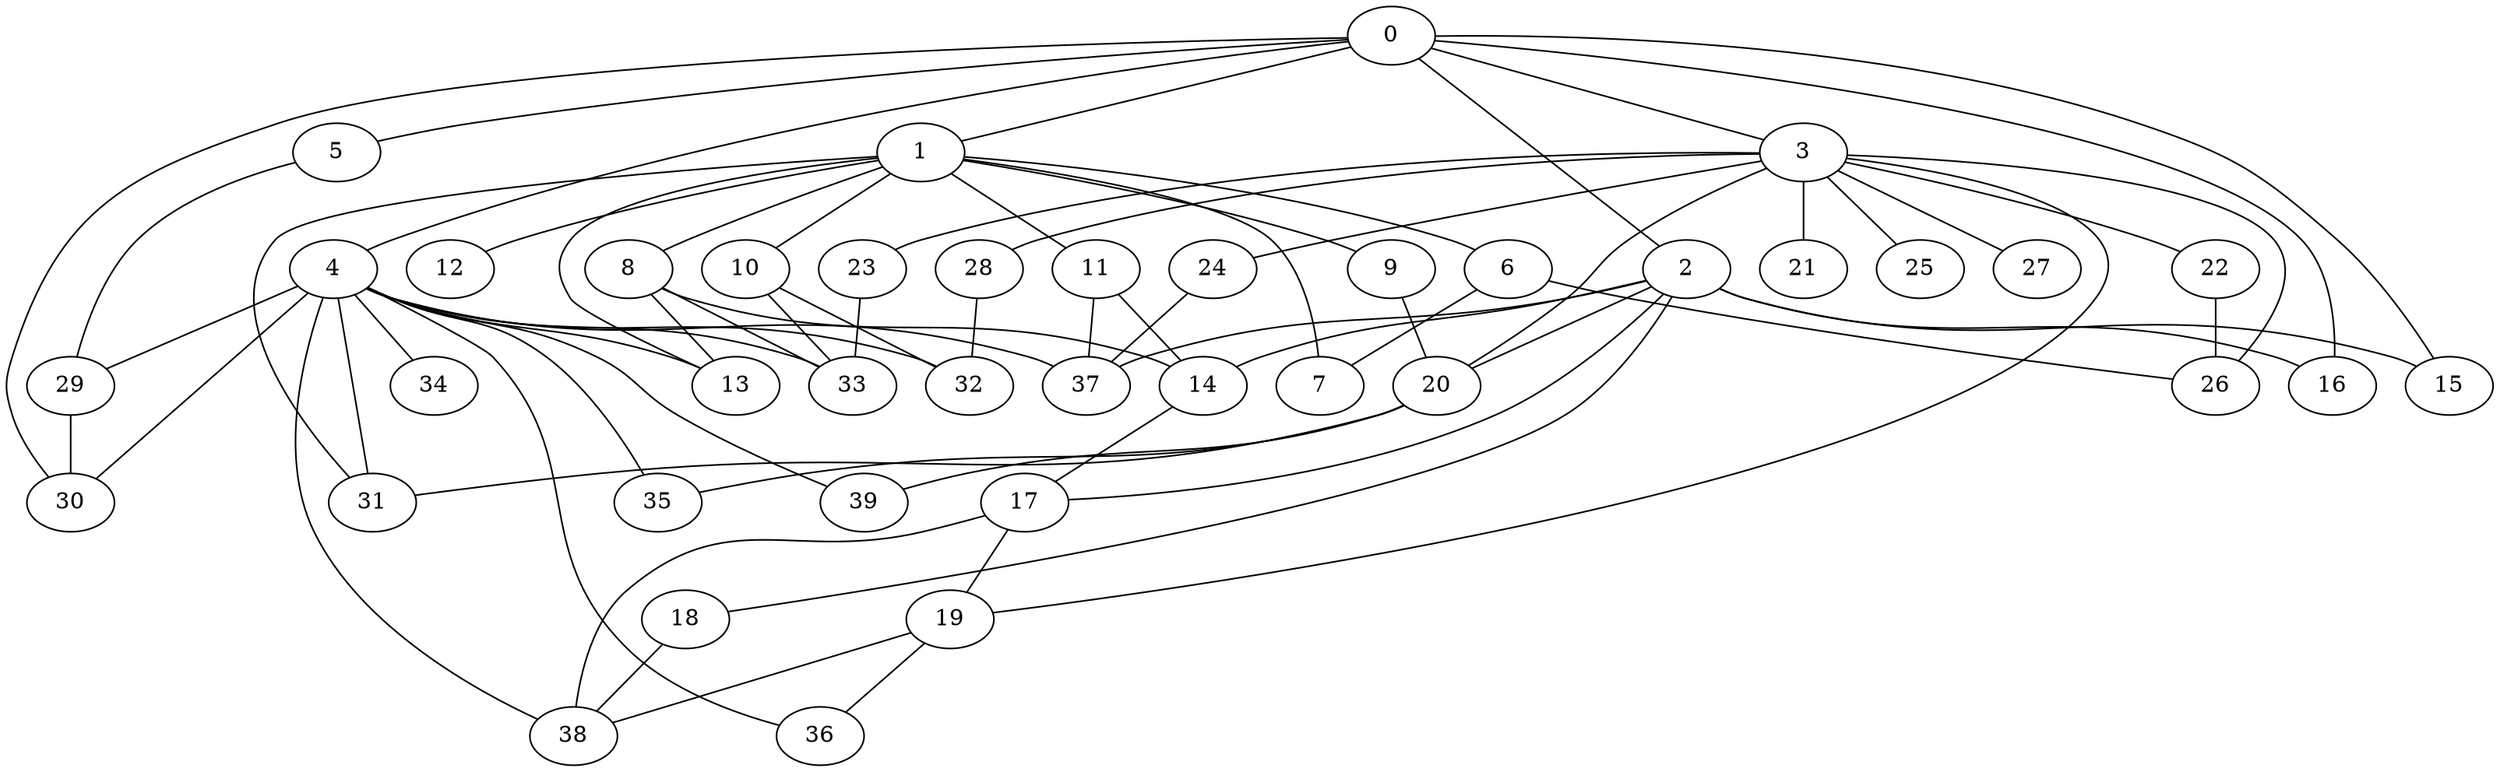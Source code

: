 
graph graphname {
    0 -- 1
0 -- 2
0 -- 3
0 -- 4
0 -- 5
0 -- 16
0 -- 30
0 -- 15
1 -- 6
1 -- 7
1 -- 8
1 -- 9
1 -- 10
1 -- 11
1 -- 12
1 -- 13
1 -- 31
2 -- 14
2 -- 15
2 -- 16
2 -- 17
2 -- 18
2 -- 20
2 -- 37
3 -- 19
3 -- 20
3 -- 21
3 -- 22
3 -- 23
3 -- 24
3 -- 25
3 -- 26
3 -- 27
3 -- 28
4 -- 32
4 -- 34
4 -- 35
4 -- 36
4 -- 37
4 -- 38
4 -- 33
4 -- 39
4 -- 29
4 -- 30
4 -- 31
4 -- 13
5 -- 29
6 -- 7
6 -- 26
8 -- 13
8 -- 14
8 -- 33
9 -- 20
10 -- 32
10 -- 33
11 -- 14
11 -- 37
14 -- 17
17 -- 38
17 -- 19
18 -- 38
19 -- 36
19 -- 38
20 -- 35
20 -- 39
20 -- 31
22 -- 26
23 -- 33
24 -- 37
28 -- 32
29 -- 30

}
